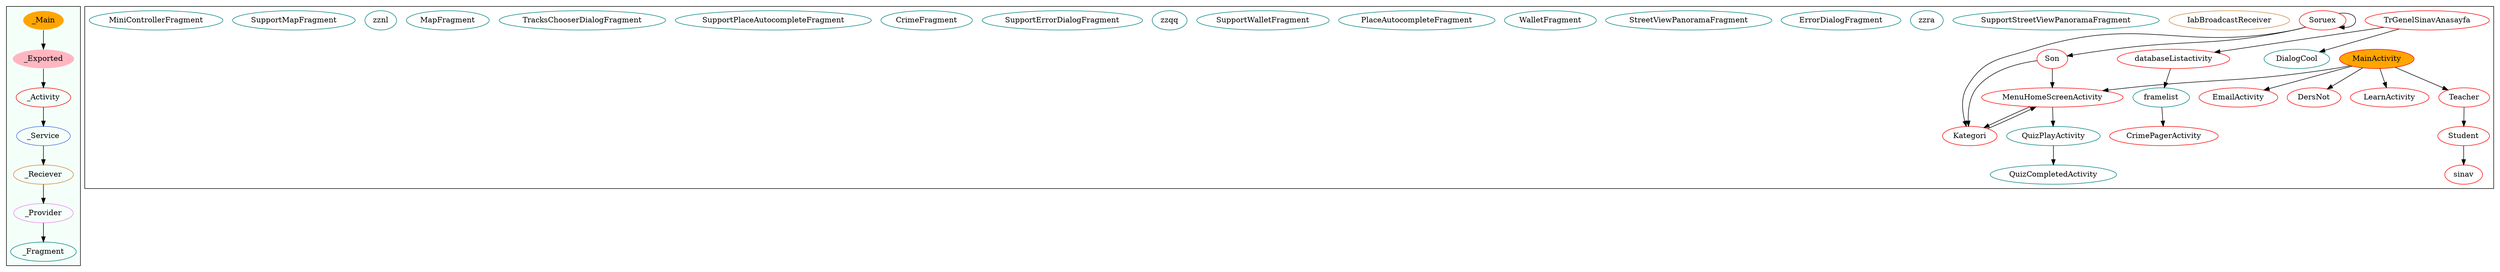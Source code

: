 digraph G {
subgraph cluster_legend{ 
bgcolor=mintcream;
_Activity[color = red];
_Service[color = royalblue];
_Provider[color = violet];
_Reciever[color = peru];
_Fragment[color = teal];
_Main[style=filled, fillcolor=orange, color = mintcream];
_Exported[style=filled, fillcolor=lightpink, color = mintcream];
_Main -> _Exported -> _Activity -> _Service -> _Reciever -> _Provider -> _Fragment; 
}
subgraph cluster_component{ 
Student[color = red];
MainActivity[style=filled, fillcolor=orange, color = red];
sinav[color = red];
Kategori[color = red];
TrGenelSinavAnasayfa[color = red];
databaseListactivity[color = red];
LearnActivity[color = red];
Teacher[color = red];
EmailActivity[color = red];
DersNot[color = red];
Son[color = red];
Soruex[color = red];
CrimePagerActivity[color = red];
MenuHomeScreenActivity[color = red];
IabBroadcastReceiver[color = peru];
framelist[color = teal];
SupportStreetViewPanoramaFragment[color = teal];
zzra[color = teal];
ErrorDialogFragment[color = teal];
StreetViewPanoramaFragment[color = teal];
QuizPlayActivity[color = teal];
QuizCompletedActivity[color = teal];
WalletFragment[color = teal];
DialogCool[color = teal];
PlaceAutocompleteFragment[color = teal];
SupportWalletFragment[color = teal];
zzqq[color = teal];
SupportErrorDialogFragment[color = teal];
CrimeFragment[color = teal];
SupportPlaceAutocompleteFragment[color = teal];
TracksChooserDialogFragment[color = teal];
MapFragment[color = teal];
zznl[color = teal];
SupportMapFragment[color = teal];
MiniControllerFragment[color = teal];
framelist->CrimePagerActivity;
Student->sinav;
MainActivity->Teacher;
MainActivity->EmailActivity;
MainActivity->MenuHomeScreenActivity;
MainActivity->DersNot;
MainActivity->LearnActivity;
Kategori->MenuHomeScreenActivity;
QuizPlayActivity->QuizCompletedActivity;
TrGenelSinavAnasayfa->DialogCool;
TrGenelSinavAnasayfa->databaseListactivity;
databaseListactivity->framelist;
Teacher->Student;
Son->Kategori;
Son->MenuHomeScreenActivity;
Soruex->Kategori;
Soruex->Soruex;
Soruex->Son;
MenuHomeScreenActivity->Kategori;
MenuHomeScreenActivity->QuizPlayActivity;
}
}
